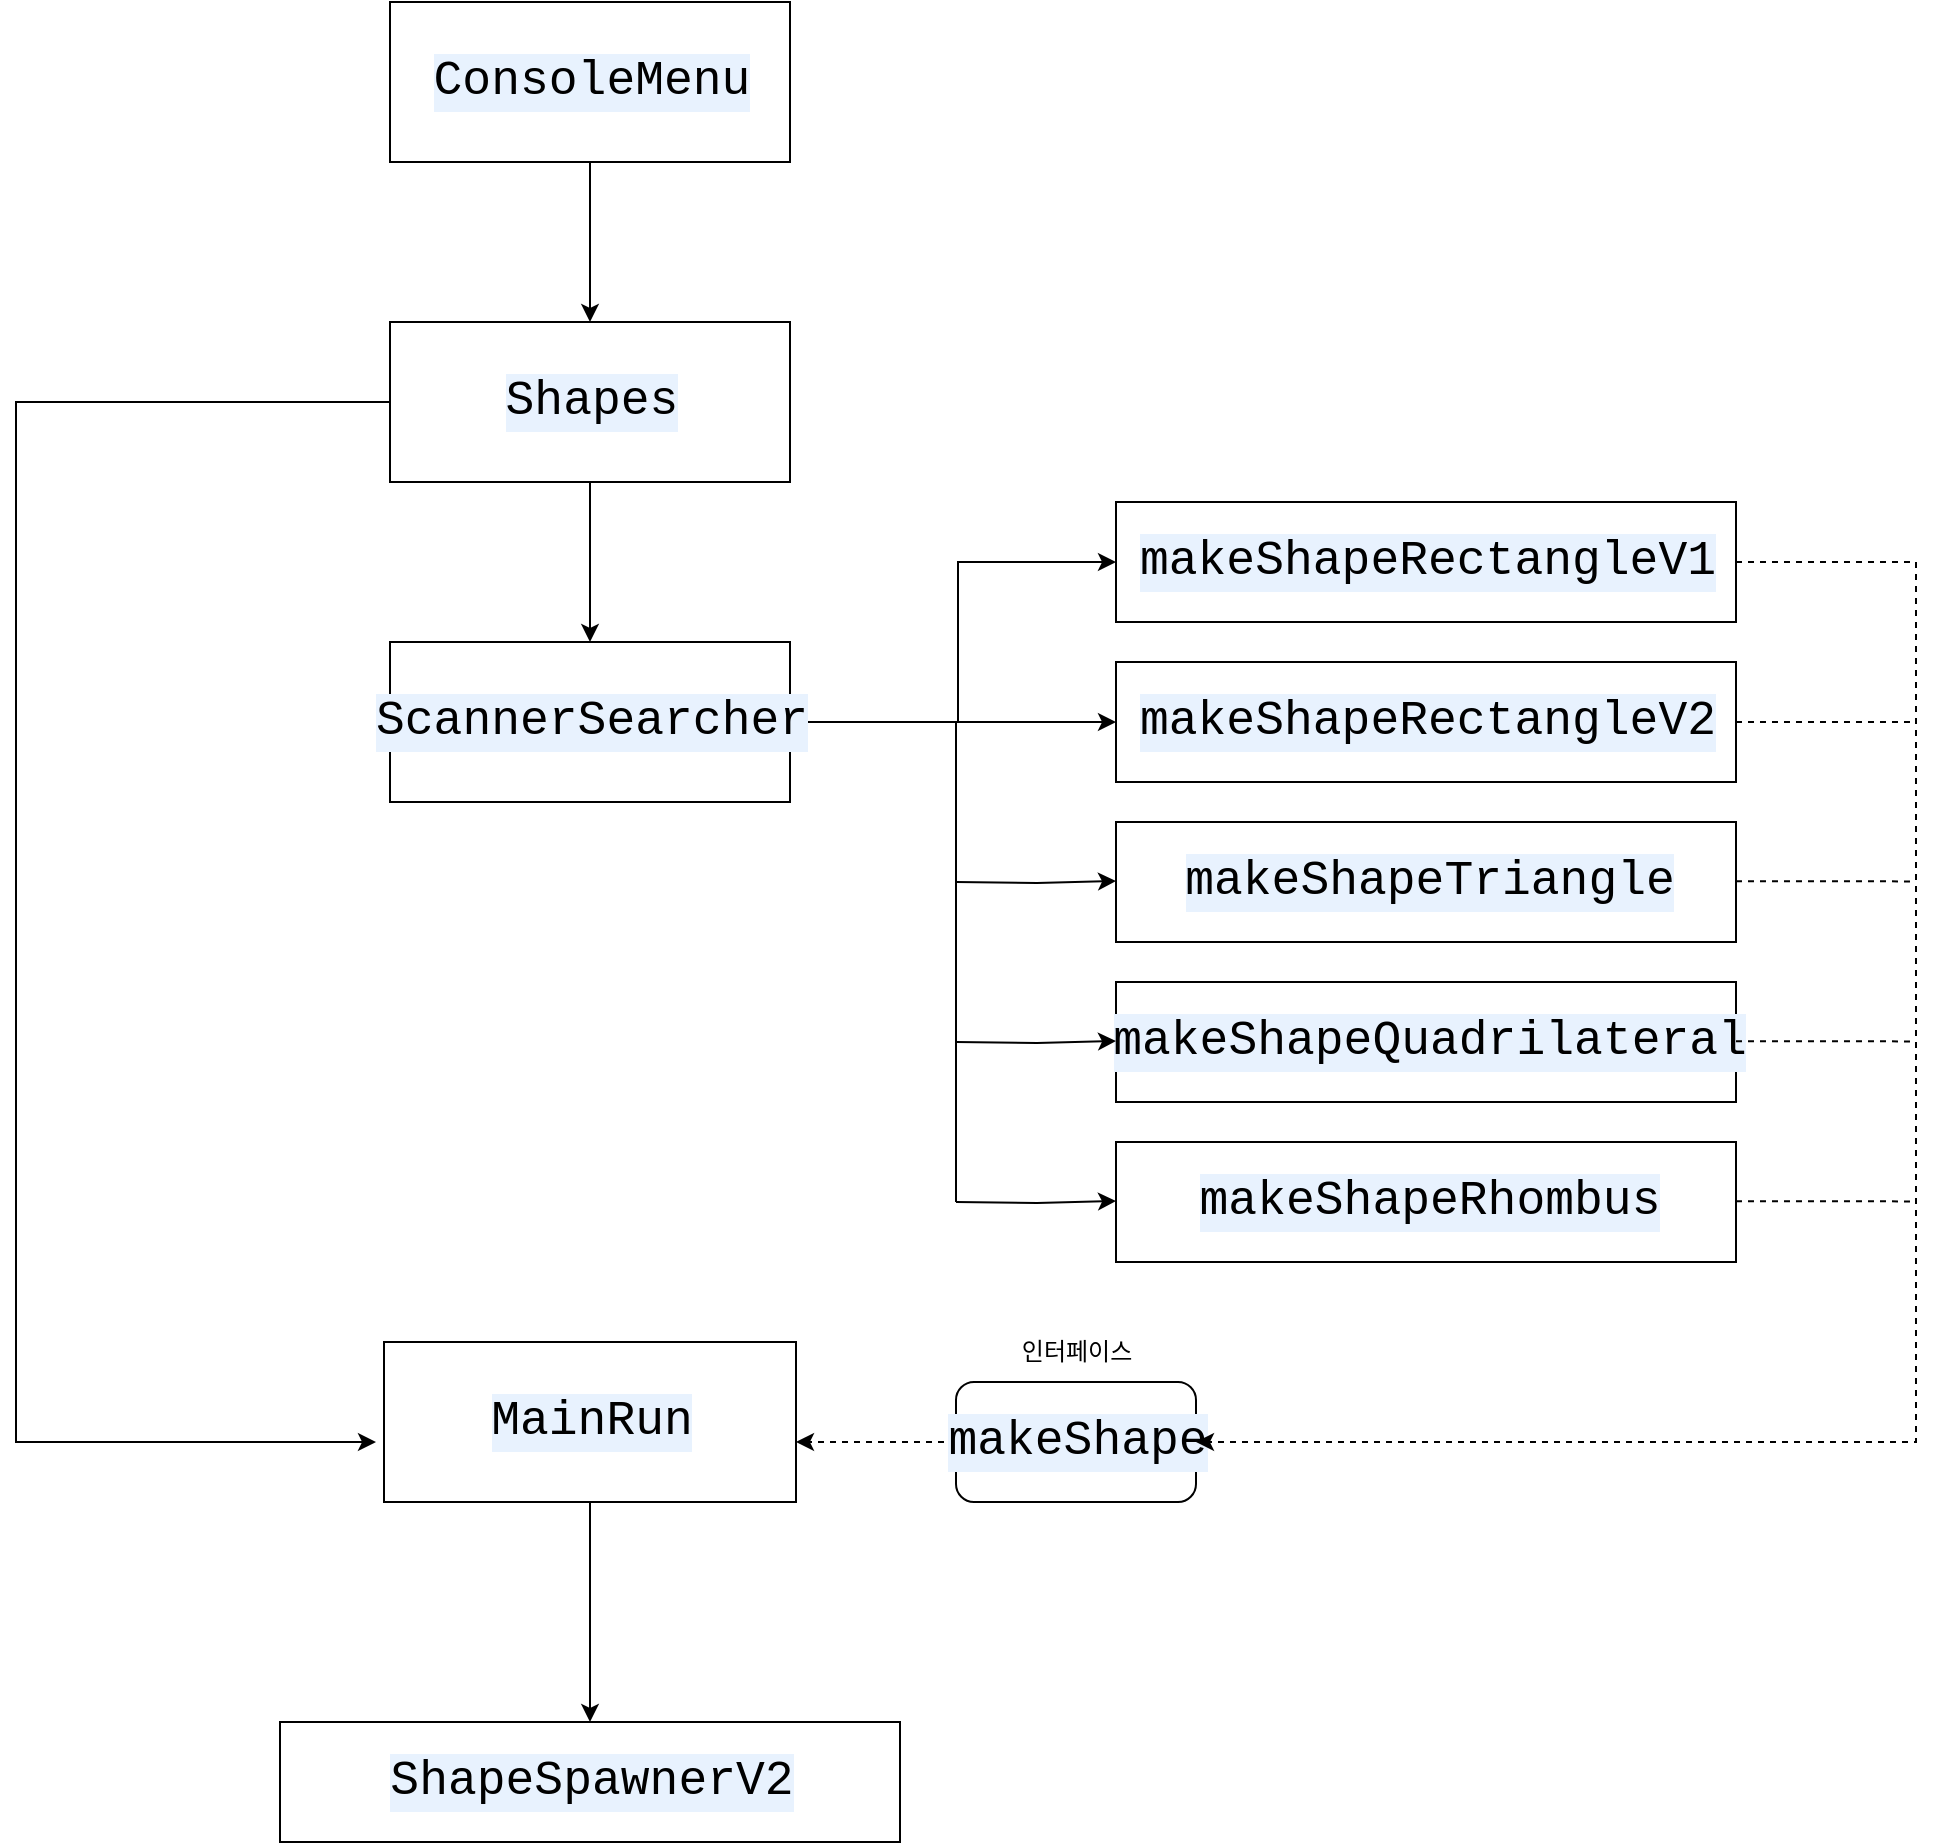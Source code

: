 <mxfile version="21.3.8" type="device">
  <diagram id="C5RBs43oDa-KdzZeNtuy" name="Page-1">
    <mxGraphModel dx="1878" dy="1100" grid="1" gridSize="10" guides="1" tooltips="1" connect="1" arrows="1" fold="1" page="1" pageScale="1" pageWidth="827" pageHeight="1169" math="0" shadow="0">
      <root>
        <mxCell id="WIyWlLk6GJQsqaUBKTNV-0" />
        <mxCell id="WIyWlLk6GJQsqaUBKTNV-1" parent="WIyWlLk6GJQsqaUBKTNV-0" />
        <mxCell id="OHKe0JRZnnOHVQT25U9K-9" value="" style="edgeStyle=orthogonalEdgeStyle;rounded=0;orthogonalLoop=1;jettySize=auto;html=1;" edge="1" parent="WIyWlLk6GJQsqaUBKTNV-1" source="OHKe0JRZnnOHVQT25U9K-7" target="OHKe0JRZnnOHVQT25U9K-8">
          <mxGeometry relative="1" as="geometry" />
        </mxCell>
        <mxCell id="OHKe0JRZnnOHVQT25U9K-7" value="&lt;div style=&quot;background-color:#ffffff;padding:0px 0px 0px 2px;&quot;&gt;&lt;div style=&quot;font-family: &amp;quot;Courier New&amp;quot;; font-size: 18pt;&quot;&gt;&lt;p style=&quot;background-color:#e8f2fe;margin:0;&quot;&gt;ConsoleMenu&lt;/p&gt;&lt;/div&gt;&lt;/div&gt;" style="rounded=0;whiteSpace=wrap;html=1;" vertex="1" parent="WIyWlLk6GJQsqaUBKTNV-1">
          <mxGeometry x="317" y="40" width="200" height="80" as="geometry" />
        </mxCell>
        <mxCell id="OHKe0JRZnnOHVQT25U9K-12" value="" style="edgeStyle=orthogonalEdgeStyle;rounded=0;orthogonalLoop=1;jettySize=auto;html=1;" edge="1" parent="WIyWlLk6GJQsqaUBKTNV-1" source="OHKe0JRZnnOHVQT25U9K-8" target="OHKe0JRZnnOHVQT25U9K-11">
          <mxGeometry relative="1" as="geometry" />
        </mxCell>
        <mxCell id="OHKe0JRZnnOHVQT25U9K-53" value="" style="edgeStyle=orthogonalEdgeStyle;rounded=0;orthogonalLoop=1;jettySize=auto;html=1;" edge="1" parent="WIyWlLk6GJQsqaUBKTNV-1" source="OHKe0JRZnnOHVQT25U9K-8">
          <mxGeometry relative="1" as="geometry">
            <mxPoint x="310" y="760" as="targetPoint" />
            <Array as="points">
              <mxPoint x="130" y="240" />
            </Array>
          </mxGeometry>
        </mxCell>
        <mxCell id="OHKe0JRZnnOHVQT25U9K-8" value="&lt;div style=&quot;background-color:#ffffff;padding:0px 0px 0px 2px;&quot;&gt;&lt;div style=&quot;font-family: &amp;quot;Courier New&amp;quot;; font-size: 18pt;&quot;&gt;&lt;p style=&quot;background-color:#e8f2fe;margin:0;&quot;&gt;Shapes&lt;/p&gt;&lt;/div&gt;&lt;/div&gt;" style="rounded=0;whiteSpace=wrap;html=1;" vertex="1" parent="WIyWlLk6GJQsqaUBKTNV-1">
          <mxGeometry x="317" y="200" width="200" height="80" as="geometry" />
        </mxCell>
        <mxCell id="OHKe0JRZnnOHVQT25U9K-29" value="" style="edgeStyle=orthogonalEdgeStyle;rounded=0;orthogonalLoop=1;jettySize=auto;html=1;" edge="1" parent="WIyWlLk6GJQsqaUBKTNV-1" target="OHKe0JRZnnOHVQT25U9K-20">
          <mxGeometry relative="1" as="geometry">
            <mxPoint x="600" y="640" as="sourcePoint" />
            <mxPoint x="600" y="330" as="targetPoint" />
            <Array as="points">
              <mxPoint x="601" y="400" />
              <mxPoint x="601" y="320" />
            </Array>
          </mxGeometry>
        </mxCell>
        <mxCell id="OHKe0JRZnnOHVQT25U9K-31" value="" style="edgeStyle=orthogonalEdgeStyle;rounded=0;orthogonalLoop=1;jettySize=auto;html=1;entryX=0;entryY=0.5;entryDx=0;entryDy=0;exitX=1;exitY=0.5;exitDx=0;exitDy=0;" edge="1" parent="WIyWlLk6GJQsqaUBKTNV-1" source="OHKe0JRZnnOHVQT25U9K-11" target="OHKe0JRZnnOHVQT25U9K-21">
          <mxGeometry relative="1" as="geometry">
            <mxPoint x="600" y="400" as="sourcePoint" />
            <mxPoint x="657" y="400" as="targetPoint" />
          </mxGeometry>
        </mxCell>
        <mxCell id="OHKe0JRZnnOHVQT25U9K-11" value="&lt;div style=&quot;background-color:#ffffff;padding:0px 0px 0px 2px;&quot;&gt;&lt;div style=&quot;font-family: &amp;quot;Courier New&amp;quot;; font-size: 18pt;&quot;&gt;&lt;p style=&quot;background-color:#e8f2fe;margin:0;&quot;&gt;ScannerSearcher&lt;/p&gt;&lt;/div&gt;&lt;/div&gt;" style="rounded=0;whiteSpace=wrap;html=1;" vertex="1" parent="WIyWlLk6GJQsqaUBKTNV-1">
          <mxGeometry x="317" y="360" width="200" height="80" as="geometry" />
        </mxCell>
        <mxCell id="OHKe0JRZnnOHVQT25U9K-47" value="" style="edgeStyle=orthogonalEdgeStyle;rounded=0;orthogonalLoop=1;jettySize=auto;html=1;dashed=1;entryX=1;entryY=0.625;entryDx=0;entryDy=0;entryPerimeter=0;" edge="1" parent="WIyWlLk6GJQsqaUBKTNV-1" source="OHKe0JRZnnOHVQT25U9K-14" target="OHKe0JRZnnOHVQT25U9K-17">
          <mxGeometry relative="1" as="geometry">
            <mxPoint x="530" y="760" as="targetPoint" />
          </mxGeometry>
        </mxCell>
        <mxCell id="OHKe0JRZnnOHVQT25U9K-14" value="&lt;div style=&quot;background-color:#ffffff;padding:0px 0px 0px 2px;&quot;&gt;&lt;div style=&quot;font-family: &amp;quot;Courier New&amp;quot;; font-size: 18pt;&quot;&gt;&lt;p style=&quot;background-color:#e8f2fe;margin:0;&quot;&gt;makeShape&lt;/p&gt;&lt;/div&gt;&lt;/div&gt;" style="rounded=1;whiteSpace=wrap;html=1;" vertex="1" parent="WIyWlLk6GJQsqaUBKTNV-1">
          <mxGeometry x="600" y="730" width="120" height="60" as="geometry" />
        </mxCell>
        <mxCell id="OHKe0JRZnnOHVQT25U9K-51" value="" style="edgeStyle=orthogonalEdgeStyle;rounded=0;orthogonalLoop=1;jettySize=auto;html=1;" edge="1" parent="WIyWlLk6GJQsqaUBKTNV-1" source="OHKe0JRZnnOHVQT25U9K-17">
          <mxGeometry relative="1" as="geometry">
            <mxPoint x="417" y="900" as="targetPoint" />
          </mxGeometry>
        </mxCell>
        <mxCell id="OHKe0JRZnnOHVQT25U9K-17" value="&lt;div style=&quot;background-color:#ffffff;padding:0px 0px 0px 2px;&quot;&gt;&lt;div style=&quot;font-family: &amp;quot;Courier New&amp;quot;; font-size: 18pt;&quot;&gt;&lt;p style=&quot;background-color:#e8f2fe;margin:0;&quot;&gt;MainRun&lt;/p&gt;&lt;/div&gt;&lt;/div&gt;" style="rounded=0;whiteSpace=wrap;html=1;" vertex="1" parent="WIyWlLk6GJQsqaUBKTNV-1">
          <mxGeometry x="314" y="710" width="206" height="80" as="geometry" />
        </mxCell>
        <mxCell id="OHKe0JRZnnOHVQT25U9K-19" value="인터페이스" style="text;html=1;align=center;verticalAlign=middle;resizable=0;points=[];autosize=1;strokeColor=none;fillColor=none;" vertex="1" parent="WIyWlLk6GJQsqaUBKTNV-1">
          <mxGeometry x="620" y="700" width="80" height="30" as="geometry" />
        </mxCell>
        <mxCell id="OHKe0JRZnnOHVQT25U9K-20" value="&lt;div style=&quot;background-color:#ffffff;padding:0px 0px 0px 2px;&quot;&gt;&lt;div style=&quot;font-family: &amp;quot;Courier New&amp;quot;; font-size: 18pt;&quot;&gt;&lt;p style=&quot;background-color:#e8f2fe;margin:0;&quot;&gt;makeShapeRectangleV1&lt;/p&gt;&lt;/div&gt;&lt;/div&gt;" style="rounded=0;whiteSpace=wrap;html=1;" vertex="1" parent="WIyWlLk6GJQsqaUBKTNV-1">
          <mxGeometry x="680" y="290" width="310" height="60" as="geometry" />
        </mxCell>
        <mxCell id="OHKe0JRZnnOHVQT25U9K-21" value="&lt;div style=&quot;background-color:#ffffff;padding:0px 0px 0px 2px;&quot;&gt;&lt;div style=&quot;font-family: &amp;quot;Courier New&amp;quot;; font-size: 18pt;&quot;&gt;&lt;p style=&quot;background-color:#e8f2fe;margin:0;&quot;&gt;makeShapeRectangleV2&lt;/p&gt;&lt;/div&gt;&lt;/div&gt;" style="rounded=0;whiteSpace=wrap;html=1;" vertex="1" parent="WIyWlLk6GJQsqaUBKTNV-1">
          <mxGeometry x="680" y="370" width="310" height="60" as="geometry" />
        </mxCell>
        <mxCell id="OHKe0JRZnnOHVQT25U9K-22" value="&lt;div style=&quot;background-color:#ffffff;padding:0px 0px 0px 2px;&quot;&gt;&lt;div style=&quot;font-family: &amp;quot;Courier New&amp;quot;; font-size: 18pt;&quot;&gt;&lt;div style=&quot;padding: 0px 0px 0px 2px;&quot;&gt;&lt;div style=&quot;font-size: 18pt;&quot;&gt;&lt;p style=&quot;background-color:#e8f2fe;margin:0;&quot;&gt;makeShapeTriangle&lt;/p&gt;&lt;/div&gt;&lt;/div&gt;&lt;/div&gt;&lt;/div&gt;" style="rounded=0;whiteSpace=wrap;html=1;" vertex="1" parent="WIyWlLk6GJQsqaUBKTNV-1">
          <mxGeometry x="680" y="450" width="310" height="60" as="geometry" />
        </mxCell>
        <mxCell id="OHKe0JRZnnOHVQT25U9K-23" value="&lt;div style=&quot;background-color:#ffffff;padding:0px 0px 0px 2px;&quot;&gt;&lt;div style=&quot;font-family: &amp;quot;Courier New&amp;quot;; font-size: 18pt;&quot;&gt;&lt;div style=&quot;padding: 0px 0px 0px 2px;&quot;&gt;&lt;div style=&quot;font-size: 18pt;&quot;&gt;&lt;p style=&quot;background-color:#e8f2fe;margin:0;&quot;&gt;makeShapeQuadrilateral&lt;/p&gt;&lt;/div&gt;&lt;/div&gt;&lt;/div&gt;&lt;/div&gt;" style="rounded=0;whiteSpace=wrap;html=1;" vertex="1" parent="WIyWlLk6GJQsqaUBKTNV-1">
          <mxGeometry x="680" y="530" width="310" height="60" as="geometry" />
        </mxCell>
        <mxCell id="OHKe0JRZnnOHVQT25U9K-24" value="&lt;div style=&quot;background-color:#ffffff;padding:0px 0px 0px 2px;&quot;&gt;&lt;div style=&quot;font-family: &amp;quot;Courier New&amp;quot;; font-size: 18pt;&quot;&gt;&lt;div style=&quot;padding: 0px 0px 0px 2px;&quot;&gt;&lt;div style=&quot;font-size: 18pt;&quot;&gt;&lt;p style=&quot;background-color:#e8f2fe;margin:0;&quot;&gt;makeShapeRhombus&lt;/p&gt;&lt;/div&gt;&lt;/div&gt;&lt;/div&gt;&lt;/div&gt;" style="rounded=0;whiteSpace=wrap;html=1;" vertex="1" parent="WIyWlLk6GJQsqaUBKTNV-1">
          <mxGeometry x="680" y="610" width="310" height="60" as="geometry" />
        </mxCell>
        <mxCell id="OHKe0JRZnnOHVQT25U9K-32" value="" style="edgeStyle=orthogonalEdgeStyle;rounded=0;orthogonalLoop=1;jettySize=auto;html=1;entryX=0;entryY=0.5;entryDx=0;entryDy=0;" edge="1" parent="WIyWlLk6GJQsqaUBKTNV-1">
          <mxGeometry relative="1" as="geometry">
            <mxPoint x="600" y="480" as="sourcePoint" />
            <mxPoint x="680" y="479.5" as="targetPoint" />
          </mxGeometry>
        </mxCell>
        <mxCell id="OHKe0JRZnnOHVQT25U9K-33" value="" style="edgeStyle=orthogonalEdgeStyle;rounded=0;orthogonalLoop=1;jettySize=auto;html=1;entryX=0;entryY=0.5;entryDx=0;entryDy=0;" edge="1" parent="WIyWlLk6GJQsqaUBKTNV-1">
          <mxGeometry relative="1" as="geometry">
            <mxPoint x="600" y="560" as="sourcePoint" />
            <mxPoint x="680" y="559.5" as="targetPoint" />
          </mxGeometry>
        </mxCell>
        <mxCell id="OHKe0JRZnnOHVQT25U9K-34" value="" style="edgeStyle=orthogonalEdgeStyle;rounded=0;orthogonalLoop=1;jettySize=auto;html=1;entryX=0;entryY=0.5;entryDx=0;entryDy=0;" edge="1" parent="WIyWlLk6GJQsqaUBKTNV-1">
          <mxGeometry relative="1" as="geometry">
            <mxPoint x="600" y="640" as="sourcePoint" />
            <mxPoint x="680" y="639.5" as="targetPoint" />
          </mxGeometry>
        </mxCell>
        <mxCell id="OHKe0JRZnnOHVQT25U9K-36" value="" style="edgeStyle=orthogonalEdgeStyle;rounded=0;orthogonalLoop=1;jettySize=auto;html=1;dashed=1;" edge="1" parent="WIyWlLk6GJQsqaUBKTNV-1" target="OHKe0JRZnnOHVQT25U9K-14">
          <mxGeometry relative="1" as="geometry">
            <mxPoint x="990" y="320.01" as="sourcePoint" />
            <mxPoint x="900" y="760" as="targetPoint" />
            <Array as="points">
              <mxPoint x="1080" y="320" />
              <mxPoint x="1080" y="760" />
            </Array>
          </mxGeometry>
        </mxCell>
        <mxCell id="OHKe0JRZnnOHVQT25U9K-42" value="" style="edgeStyle=orthogonalEdgeStyle;rounded=0;orthogonalLoop=1;jettySize=auto;html=1;dashed=1;endArrow=none;endFill=0;" edge="1" parent="WIyWlLk6GJQsqaUBKTNV-1">
          <mxGeometry relative="1" as="geometry">
            <mxPoint x="990" y="399.98" as="sourcePoint" />
            <mxPoint x="1080" y="400" as="targetPoint" />
          </mxGeometry>
        </mxCell>
        <mxCell id="OHKe0JRZnnOHVQT25U9K-43" value="" style="edgeStyle=orthogonalEdgeStyle;rounded=0;orthogonalLoop=1;jettySize=auto;html=1;dashed=1;endArrow=none;endFill=0;" edge="1" parent="WIyWlLk6GJQsqaUBKTNV-1">
          <mxGeometry relative="1" as="geometry">
            <mxPoint x="990" y="479.67" as="sourcePoint" />
            <mxPoint x="1080" y="479.69" as="targetPoint" />
          </mxGeometry>
        </mxCell>
        <mxCell id="OHKe0JRZnnOHVQT25U9K-44" value="" style="edgeStyle=orthogonalEdgeStyle;rounded=0;orthogonalLoop=1;jettySize=auto;html=1;dashed=1;endArrow=none;endFill=0;" edge="1" parent="WIyWlLk6GJQsqaUBKTNV-1">
          <mxGeometry relative="1" as="geometry">
            <mxPoint x="990" y="559.67" as="sourcePoint" />
            <mxPoint x="1080" y="559.69" as="targetPoint" />
          </mxGeometry>
        </mxCell>
        <mxCell id="OHKe0JRZnnOHVQT25U9K-45" value="" style="edgeStyle=orthogonalEdgeStyle;rounded=0;orthogonalLoop=1;jettySize=auto;html=1;dashed=1;endArrow=none;endFill=0;" edge="1" parent="WIyWlLk6GJQsqaUBKTNV-1">
          <mxGeometry relative="1" as="geometry">
            <mxPoint x="990" y="639.67" as="sourcePoint" />
            <mxPoint x="1080" y="639.69" as="targetPoint" />
          </mxGeometry>
        </mxCell>
        <mxCell id="OHKe0JRZnnOHVQT25U9K-49" value="&lt;div style=&quot;background-color:#ffffff;padding:0px 0px 0px 2px;&quot;&gt;&lt;div style=&quot;font-family: &amp;quot;Courier New&amp;quot;; font-size: 18pt;&quot;&gt;&lt;p style=&quot;background-color:#e8f2fe;margin:0;&quot;&gt;ShapeSpawnerV2&lt;/p&gt;&lt;/div&gt;&lt;/div&gt;" style="rounded=0;whiteSpace=wrap;html=1;" vertex="1" parent="WIyWlLk6GJQsqaUBKTNV-1">
          <mxGeometry x="262" y="900" width="310" height="60" as="geometry" />
        </mxCell>
      </root>
    </mxGraphModel>
  </diagram>
</mxfile>
